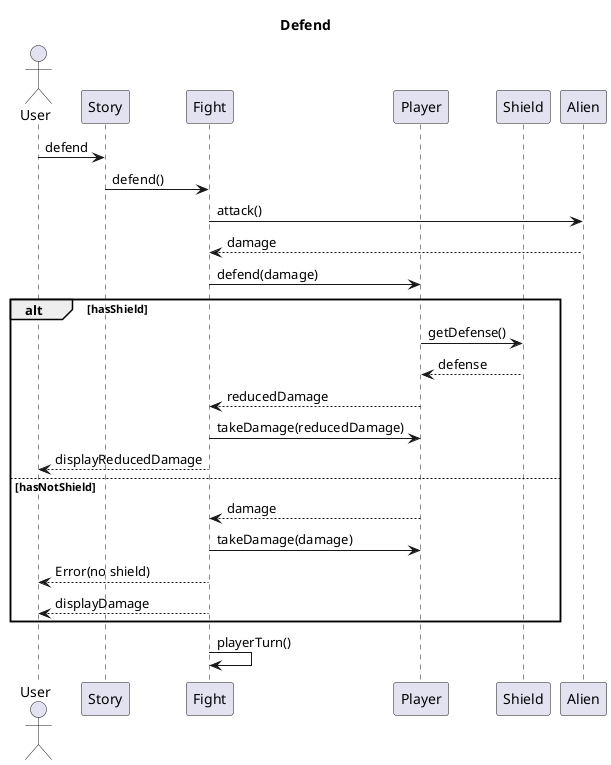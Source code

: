 @startuml

title Defend

actor User
participant Story
participant Fight
participant Player
participant Shield
participant Alien

User -> Story : defend
Story -> Fight : defend()
Fight -> Alien : attack()
return damage
Fight -> Player : defend(damage)
alt hasShield
    Player -> Shield : getDefense()
    return defense
    Player --> Fight : reducedDamage
    Fight -> Player : takeDamage(reducedDamage)
    Fight --> User : displayReducedDamage
else hasNotShield
    Player --> Fight : damage
    Fight -> Player : takeDamage(damage)
    Fight --> User : Error(no shield)
    Fight --> User : displayDamage
end
Fight -> Fight :playerTurn()

@enduml